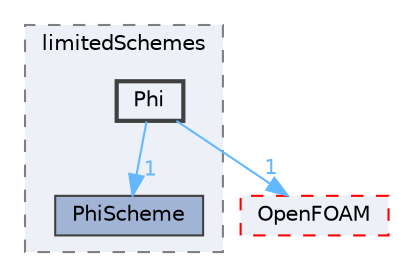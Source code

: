 digraph "src/finiteVolume/interpolation/surfaceInterpolation/limitedSchemes/Phi"
{
 // LATEX_PDF_SIZE
  bgcolor="transparent";
  edge [fontname=Helvetica,fontsize=10,labelfontname=Helvetica,labelfontsize=10];
  node [fontname=Helvetica,fontsize=10,shape=box,height=0.2,width=0.4];
  compound=true
  subgraph clusterdir_3b094e1ce2b3f641da0071aec2c4e694 {
    graph [ bgcolor="#edf0f7", pencolor="grey50", label="limitedSchemes", fontname=Helvetica,fontsize=10 style="filled,dashed", URL="dir_3b094e1ce2b3f641da0071aec2c4e694.html",tooltip=""]
  dir_947c2e66dae27c0a8bdd797802b3a770 [label="PhiScheme", fillcolor="#a2b4d6", color="grey25", style="filled", URL="dir_947c2e66dae27c0a8bdd797802b3a770.html",tooltip=""];
  dir_349f088ea6788b4a33c2ad496381c083 [label="Phi", fillcolor="#edf0f7", color="grey25", style="filled,bold", URL="dir_349f088ea6788b4a33c2ad496381c083.html",tooltip=""];
  }
  dir_c5473ff19b20e6ec4dfe5c310b3778a8 [label="OpenFOAM", fillcolor="#edf0f7", color="red", style="filled,dashed", URL="dir_c5473ff19b20e6ec4dfe5c310b3778a8.html",tooltip=""];
  dir_349f088ea6788b4a33c2ad496381c083->dir_947c2e66dae27c0a8bdd797802b3a770 [headlabel="1", labeldistance=1.5 headhref="dir_002913_002914.html" href="dir_002913_002914.html" color="steelblue1" fontcolor="steelblue1"];
  dir_349f088ea6788b4a33c2ad496381c083->dir_c5473ff19b20e6ec4dfe5c310b3778a8 [headlabel="1", labeldistance=1.5 headhref="dir_002913_002695.html" href="dir_002913_002695.html" color="steelblue1" fontcolor="steelblue1"];
}
